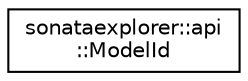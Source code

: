 digraph "Graphical Class Hierarchy"
{
 // LATEX_PDF_SIZE
  edge [fontname="Helvetica",fontsize="10",labelfontname="Helvetica",labelfontsize="10"];
  node [fontname="Helvetica",fontsize="10",shape=record];
  rankdir="LR";
  Node0 [label="sonataexplorer::api\l::ModelId",height=0.2,width=0.4,color="black", fillcolor="white", style="filled",URL="$d2/d8a/structsonataexplorer_1_1api_1_1ModelId.html",tooltip=" "];
}
